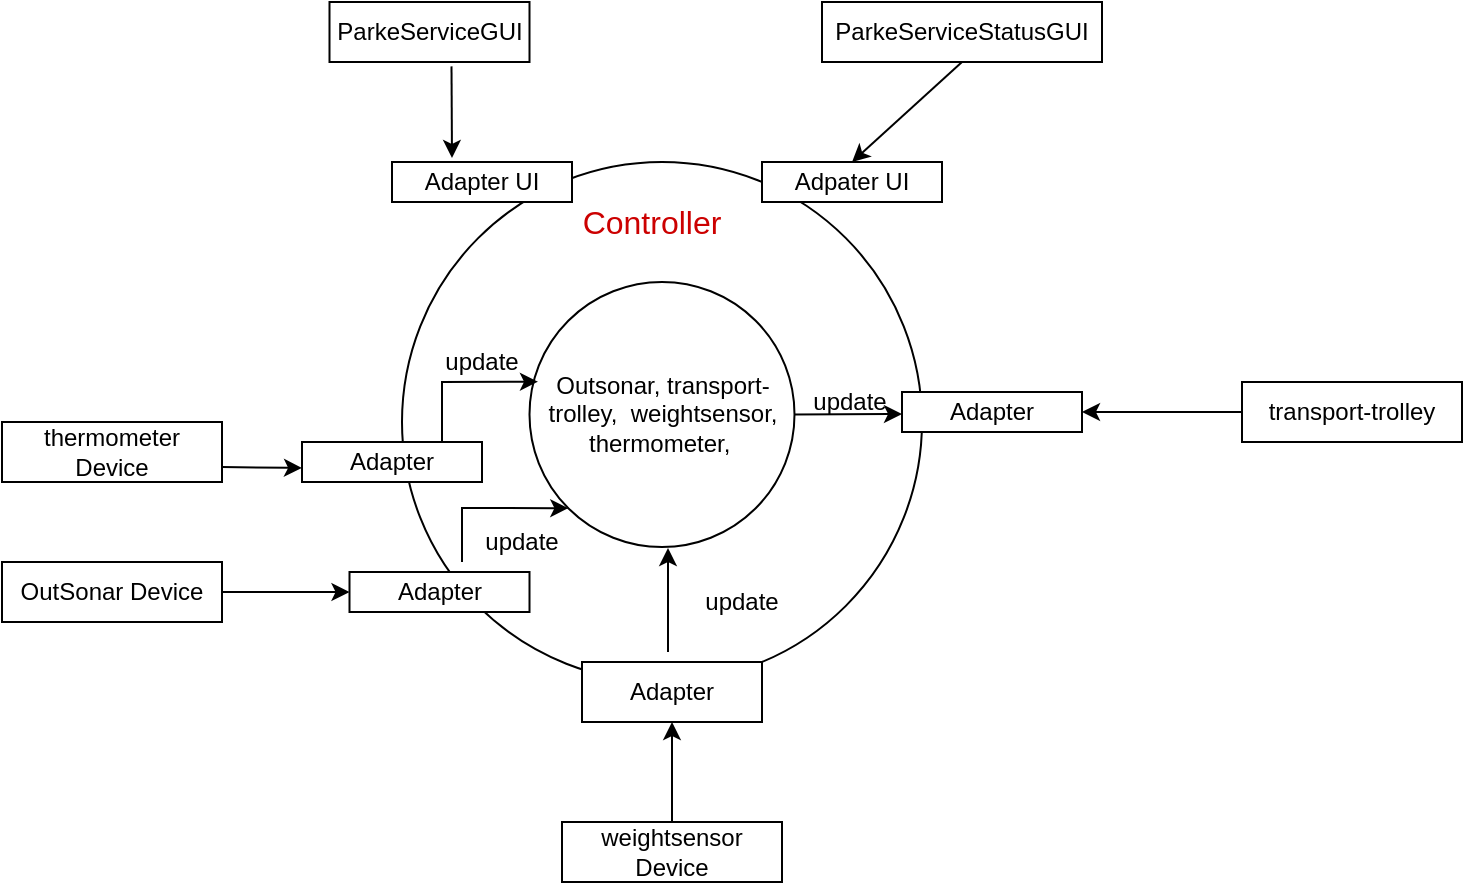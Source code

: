 <mxfile version="14.8.0" type="device"><diagram id="b37_SmpJj1Oj71cKHDLk" name="Page-1"><mxGraphModel dx="1038" dy="547" grid="1" gridSize="10" guides="1" tooltips="1" connect="1" arrows="1" fold="1" page="1" pageScale="1" pageWidth="827" pageHeight="1169" math="0" shadow="0"><root><mxCell id="0"/><mxCell id="1" parent="0"/><mxCell id="KCaHhk7EHUR55j_sz_AD-1" value="" style="ellipse;whiteSpace=wrap;html=1;aspect=fixed;" parent="1" vertex="1"><mxGeometry x="210" y="130" width="260" height="260" as="geometry"/></mxCell><mxCell id="KCaHhk7EHUR55j_sz_AD-2" value="Outsonar, transport-trolley,&amp;nbsp; weightsensor, thermometer,&amp;nbsp;" style="ellipse;whiteSpace=wrap;html=1;aspect=fixed;" parent="1" vertex="1"><mxGeometry x="273.75" y="190" width="132.5" height="132.5" as="geometry"/></mxCell><mxCell id="KCaHhk7EHUR55j_sz_AD-3" value="&lt;font style=&quot;font-size: 16px&quot; color=&quot;#cc0000&quot;&gt;Controller&lt;/font&gt;" style="text;html=1;strokeColor=none;fillColor=none;align=center;verticalAlign=middle;whiteSpace=wrap;rounded=0;" parent="1" vertex="1"><mxGeometry x="290" y="150" width="90" height="20" as="geometry"/></mxCell><mxCell id="KCaHhk7EHUR55j_sz_AD-13" value="" style="edgeStyle=orthogonalEdgeStyle;rounded=0;orthogonalLoop=1;jettySize=auto;html=1;" parent="1" source="KCaHhk7EHUR55j_sz_AD-5" target="KCaHhk7EHUR55j_sz_AD-11" edge="1"><mxGeometry relative="1" as="geometry"/></mxCell><mxCell id="KCaHhk7EHUR55j_sz_AD-5" value="OutSonar Device" style="rounded=0;whiteSpace=wrap;html=1;" parent="1" vertex="1"><mxGeometry x="10" y="330" width="110" height="30" as="geometry"/></mxCell><mxCell id="KCaHhk7EHUR55j_sz_AD-6" value="transport-trolley" style="rounded=0;whiteSpace=wrap;html=1;" parent="1" vertex="1"><mxGeometry x="630" y="240" width="110" height="30" as="geometry"/></mxCell><mxCell id="KCaHhk7EHUR55j_sz_AD-7" value="weightsensor Device" style="rounded=0;whiteSpace=wrap;html=1;" parent="1" vertex="1"><mxGeometry x="290" y="460" width="110" height="30" as="geometry"/></mxCell><mxCell id="KCaHhk7EHUR55j_sz_AD-8" value="thermometer Device" style="rounded=0;whiteSpace=wrap;html=1;" parent="1" vertex="1"><mxGeometry x="10" y="260" width="110" height="30" as="geometry"/></mxCell><mxCell id="KCaHhk7EHUR55j_sz_AD-9" value="" style="endArrow=classic;html=1;exitX=1;exitY=0.75;exitDx=0;exitDy=0;" parent="1" source="KCaHhk7EHUR55j_sz_AD-8" edge="1"><mxGeometry width="50" height="50" relative="1" as="geometry"><mxPoint x="390" y="360" as="sourcePoint"/><mxPoint x="160" y="283" as="targetPoint"/></mxGeometry></mxCell><mxCell id="KCaHhk7EHUR55j_sz_AD-10" value="Adapter" style="rounded=0;whiteSpace=wrap;html=1;" parent="1" vertex="1"><mxGeometry x="160" y="270" width="90" height="20" as="geometry"/></mxCell><mxCell id="KCaHhk7EHUR55j_sz_AD-11" value="Adapter" style="rounded=0;whiteSpace=wrap;html=1;" parent="1" vertex="1"><mxGeometry x="183.75" y="335" width="90" height="20" as="geometry"/></mxCell><mxCell id="KCaHhk7EHUR55j_sz_AD-14" value="" style="endArrow=classic;html=1;entryX=0.032;entryY=0.376;entryDx=0;entryDy=0;entryPerimeter=0;rounded=0;" parent="1" target="KCaHhk7EHUR55j_sz_AD-2" edge="1"><mxGeometry width="50" height="50" relative="1" as="geometry"><mxPoint x="230" y="270" as="sourcePoint"/><mxPoint x="440" y="310" as="targetPoint"/><Array as="points"><mxPoint x="230" y="240"/></Array></mxGeometry></mxCell><mxCell id="KCaHhk7EHUR55j_sz_AD-15" value="" style="endArrow=classic;html=1;entryX=0;entryY=1;entryDx=0;entryDy=0;rounded=0;" parent="1" target="KCaHhk7EHUR55j_sz_AD-2" edge="1"><mxGeometry width="50" height="50" relative="1" as="geometry"><mxPoint x="240" y="330" as="sourcePoint"/><mxPoint x="287.99" y="249.82" as="targetPoint"/><Array as="points"><mxPoint x="240" y="303"/></Array></mxGeometry></mxCell><mxCell id="KCaHhk7EHUR55j_sz_AD-16" value="" style="rounded=0;whiteSpace=wrap;html=1;" parent="1" vertex="1"><mxGeometry x="300" y="380" width="90" height="30" as="geometry"/></mxCell><mxCell id="KCaHhk7EHUR55j_sz_AD-17" value="Adapter" style="text;html=1;strokeColor=none;fillColor=none;align=center;verticalAlign=middle;whiteSpace=wrap;rounded=0;" parent="1" vertex="1"><mxGeometry x="325" y="385" width="40" height="20" as="geometry"/></mxCell><mxCell id="KCaHhk7EHUR55j_sz_AD-18" value="" style="endArrow=classic;html=1;exitX=0.5;exitY=0;exitDx=0;exitDy=0;entryX=0.5;entryY=1;entryDx=0;entryDy=0;" parent="1" source="KCaHhk7EHUR55j_sz_AD-7" target="KCaHhk7EHUR55j_sz_AD-16" edge="1"><mxGeometry width="50" height="50" relative="1" as="geometry"><mxPoint x="390" y="360" as="sourcePoint"/><mxPoint x="440" y="310" as="targetPoint"/></mxGeometry></mxCell><mxCell id="KCaHhk7EHUR55j_sz_AD-19" value="" style="endArrow=classic;html=1;exitX=0.75;exitY=0;exitDx=0;exitDy=0;" parent="1" edge="1"><mxGeometry width="50" height="50" relative="1" as="geometry"><mxPoint x="343" y="375" as="sourcePoint"/><mxPoint x="343" y="323" as="targetPoint"/></mxGeometry></mxCell><mxCell id="KCaHhk7EHUR55j_sz_AD-21" value="update" style="text;html=1;strokeColor=none;fillColor=none;align=center;verticalAlign=middle;whiteSpace=wrap;rounded=0;" parent="1" vertex="1"><mxGeometry x="360" y="340" width="40" height="20" as="geometry"/></mxCell><mxCell id="KCaHhk7EHUR55j_sz_AD-22" value="update" style="text;html=1;strokeColor=none;fillColor=none;align=center;verticalAlign=middle;whiteSpace=wrap;rounded=0;" parent="1" vertex="1"><mxGeometry x="250" y="310" width="40" height="20" as="geometry"/></mxCell><mxCell id="KCaHhk7EHUR55j_sz_AD-23" value="update" style="text;html=1;strokeColor=none;fillColor=none;align=center;verticalAlign=middle;whiteSpace=wrap;rounded=0;" parent="1" vertex="1"><mxGeometry x="230" y="220" width="40" height="20" as="geometry"/></mxCell><mxCell id="KCaHhk7EHUR55j_sz_AD-24" value="Adapter UI&lt;span style=&quot;color: rgba(0 , 0 , 0 , 0) ; font-family: monospace ; font-size: 0px&quot;&gt;%3CmxGraphModel%3E%3Croot%3E%3CmxCell%20id%3D%220%22%2F%3E%3CmxCell%20id%3D%221%22%20parent%3D%220%22%2F%3E%3CmxCell%20id%3D%222%22%20value%3D%22%22%20style%3D%22rounded%3D0%3BwhiteSpace%3Dwrap%3Bhtml%3D1%3B%22%20vertex%3D%221%22%20parent%3D%221%22%3E%3CmxGeometry%20x%3D%22205%22%20y%3D%22130%22%20width%3D%2290%22%20height%3D%2220%22%20as%3D%22geometry%22%2F%3E%3C%2FmxCell%3E%3C%2Froot%3E%3C%2FmxGraphModel%3E&lt;/span&gt;" style="rounded=0;whiteSpace=wrap;html=1;" parent="1" vertex="1"><mxGeometry x="205" y="130" width="90" height="20" as="geometry"/></mxCell><mxCell id="KCaHhk7EHUR55j_sz_AD-25" value="Adpater UI" style="rounded=0;whiteSpace=wrap;html=1;" parent="1" vertex="1"><mxGeometry x="390" y="130" width="90" height="20" as="geometry"/></mxCell><mxCell id="KCaHhk7EHUR55j_sz_AD-26" value="&lt;div style=&quot;text-align: left&quot;&gt;ParkeServiceGUI&lt;/div&gt;" style="rounded=0;whiteSpace=wrap;html=1;" parent="1" vertex="1"><mxGeometry x="173.75" y="50" width="100" height="30" as="geometry"/></mxCell><mxCell id="KCaHhk7EHUR55j_sz_AD-27" value="&lt;div style=&quot;text-align: left&quot;&gt;ParkeServiceStatusGUI&lt;/div&gt;" style="rounded=0;whiteSpace=wrap;html=1;" parent="1" vertex="1"><mxGeometry x="420" y="50" width="140" height="30" as="geometry"/></mxCell><mxCell id="KCaHhk7EHUR55j_sz_AD-28" value="" style="endArrow=classic;html=1;entryX=0.5;entryY=0;entryDx=0;entryDy=0;exitX=0.5;exitY=1;exitDx=0;exitDy=0;" parent="1" source="KCaHhk7EHUR55j_sz_AD-27" target="KCaHhk7EHUR55j_sz_AD-25" edge="1"><mxGeometry width="50" height="50" relative="1" as="geometry"><mxPoint x="390" y="260" as="sourcePoint"/><mxPoint x="440" y="210" as="targetPoint"/></mxGeometry></mxCell><mxCell id="KCaHhk7EHUR55j_sz_AD-29" value="" style="endArrow=classic;html=1;exitX=0.61;exitY=1.073;exitDx=0;exitDy=0;exitPerimeter=0;" parent="1" source="KCaHhk7EHUR55j_sz_AD-26" edge="1"><mxGeometry width="50" height="50" relative="1" as="geometry"><mxPoint x="500" y="90" as="sourcePoint"/><mxPoint x="235" y="128" as="targetPoint"/></mxGeometry></mxCell><mxCell id="KCaHhk7EHUR55j_sz_AD-32" value="Adapter" style="rounded=0;whiteSpace=wrap;html=1;" parent="1" vertex="1"><mxGeometry x="460" y="245" width="90" height="20" as="geometry"/></mxCell><mxCell id="KCaHhk7EHUR55j_sz_AD-34" value="" style="endArrow=classic;html=1;entryX=1;entryY=0.5;entryDx=0;entryDy=0;exitX=0;exitY=0.5;exitDx=0;exitDy=0;" parent="1" source="KCaHhk7EHUR55j_sz_AD-6" target="KCaHhk7EHUR55j_sz_AD-32" edge="1"><mxGeometry width="50" height="50" relative="1" as="geometry"><mxPoint x="630" y="260" as="sourcePoint"/><mxPoint x="450" y="220" as="targetPoint"/></mxGeometry></mxCell><mxCell id="5xyxiSykO6Q-S1YMHfh9-1" value="" style="endArrow=classic;html=1;exitX=1;exitY=0.5;exitDx=0;exitDy=0;" parent="1" source="KCaHhk7EHUR55j_sz_AD-2" edge="1"><mxGeometry width="50" height="50" relative="1" as="geometry"><mxPoint x="353" y="385" as="sourcePoint"/><mxPoint x="460" y="256" as="targetPoint"/></mxGeometry></mxCell><mxCell id="5xyxiSykO6Q-S1YMHfh9-2" value="update" style="text;html=1;strokeColor=none;fillColor=none;align=center;verticalAlign=middle;whiteSpace=wrap;rounded=0;" parent="1" vertex="1"><mxGeometry x="414" y="240" width="40" height="20" as="geometry"/></mxCell></root></mxGraphModel></diagram></mxfile>